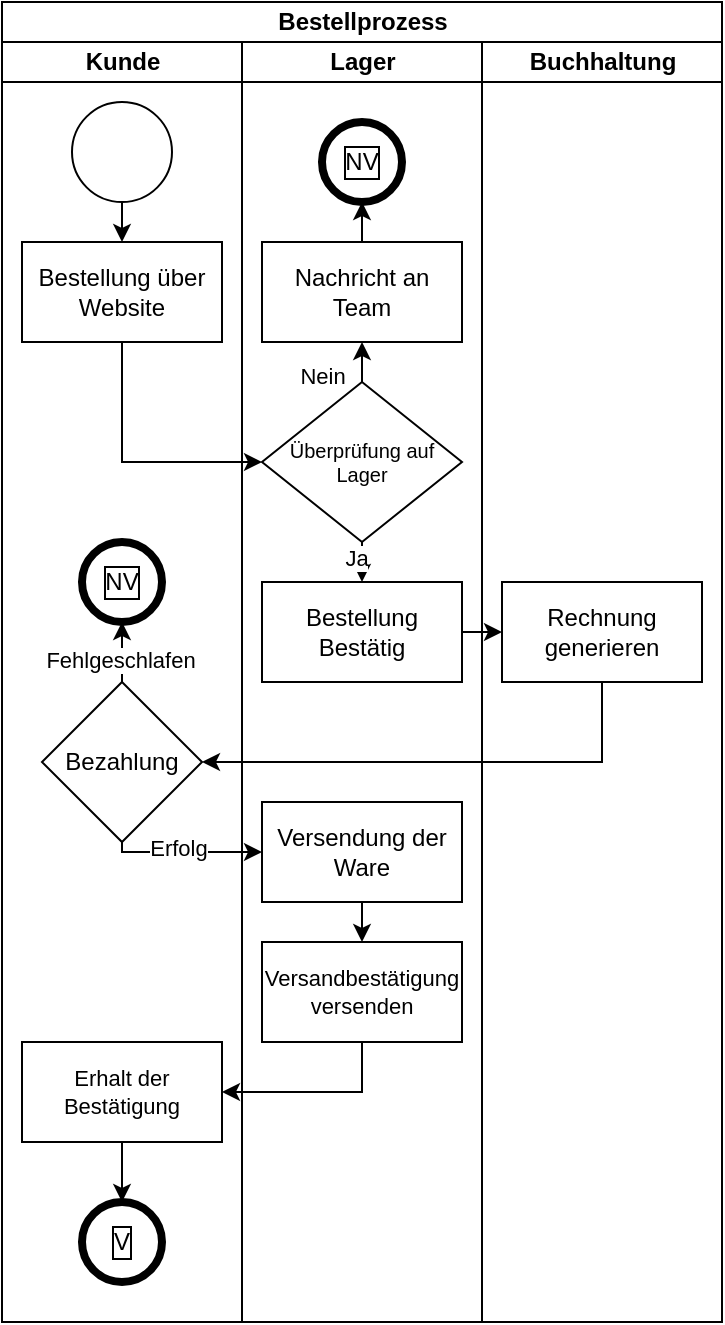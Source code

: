 <mxfile version="24.4.0" type="device">
  <diagram id="C5RBs43oDa-KdzZeNtuy" name="Page-1">
    <mxGraphModel dx="662" dy="464" grid="1" gridSize="10" guides="1" tooltips="1" connect="1" arrows="1" fold="1" page="1" pageScale="1" pageWidth="827" pageHeight="1169" background="none" math="0" shadow="0">
      <root>
        <mxCell id="WIyWlLk6GJQsqaUBKTNV-0" />
        <mxCell id="WIyWlLk6GJQsqaUBKTNV-1" parent="WIyWlLk6GJQsqaUBKTNV-0" />
        <mxCell id="2GEWoy9SdsrAs0yON6EI-13" value="Bestellprozess" style="swimlane;childLayout=stackLayout;resizeParent=1;resizeParentMax=0;startSize=20;html=1;" vertex="1" parent="WIyWlLk6GJQsqaUBKTNV-1">
          <mxGeometry x="60.0" y="40" width="360" height="660" as="geometry" />
        </mxCell>
        <mxCell id="2GEWoy9SdsrAs0yON6EI-14" value="Kunde" style="swimlane;startSize=20;html=1;" vertex="1" parent="2GEWoy9SdsrAs0yON6EI-13">
          <mxGeometry y="20" width="120" height="640" as="geometry">
            <mxRectangle y="20" width="40" height="460" as="alternateBounds" />
          </mxGeometry>
        </mxCell>
        <mxCell id="2GEWoy9SdsrAs0yON6EI-22" style="edgeStyle=orthogonalEdgeStyle;rounded=0;orthogonalLoop=1;jettySize=auto;html=1;exitX=0.5;exitY=1;exitDx=0;exitDy=0;entryX=0.5;entryY=0;entryDx=0;entryDy=0;" edge="1" parent="2GEWoy9SdsrAs0yON6EI-14" target="2GEWoy9SdsrAs0yON6EI-21">
          <mxGeometry relative="1" as="geometry">
            <mxPoint x="60.0" y="80" as="sourcePoint" />
          </mxGeometry>
        </mxCell>
        <mxCell id="2GEWoy9SdsrAs0yON6EI-21" value="Bestellung über Website" style="rounded=0;whiteSpace=wrap;html=1;" vertex="1" parent="2GEWoy9SdsrAs0yON6EI-14">
          <mxGeometry x="10" y="100" width="100" height="50" as="geometry" />
        </mxCell>
        <mxCell id="2GEWoy9SdsrAs0yON6EI-26" value="" style="ellipse;whiteSpace=wrap;html=1;aspect=fixed;" vertex="1" parent="2GEWoy9SdsrAs0yON6EI-14">
          <mxGeometry x="35" y="30" width="50" height="50" as="geometry" />
        </mxCell>
        <mxCell id="2GEWoy9SdsrAs0yON6EI-48" style="edgeStyle=orthogonalEdgeStyle;rounded=0;orthogonalLoop=1;jettySize=auto;html=1;exitX=0.5;exitY=1;exitDx=0;exitDy=0;entryX=0.5;entryY=0;entryDx=0;entryDy=0;" edge="1" parent="2GEWoy9SdsrAs0yON6EI-14" source="2GEWoy9SdsrAs0yON6EI-45" target="2GEWoy9SdsrAs0yON6EI-47">
          <mxGeometry relative="1" as="geometry" />
        </mxCell>
        <mxCell id="2GEWoy9SdsrAs0yON6EI-45" value="Erhalt der Bestätigung" style="rounded=0;whiteSpace=wrap;html=1;fontSize=11;" vertex="1" parent="2GEWoy9SdsrAs0yON6EI-14">
          <mxGeometry x="10" y="500" width="100" height="50" as="geometry" />
        </mxCell>
        <mxCell id="2GEWoy9SdsrAs0yON6EI-47" value="V" style="ellipse;whiteSpace=wrap;html=1;aspect=fixed;labelBorderColor=default;strokeWidth=4;" vertex="1" parent="2GEWoy9SdsrAs0yON6EI-14">
          <mxGeometry x="40" y="580" width="40" height="40" as="geometry" />
        </mxCell>
        <mxCell id="2GEWoy9SdsrAs0yON6EI-59" style="edgeStyle=orthogonalEdgeStyle;rounded=0;orthogonalLoop=1;jettySize=auto;html=1;exitX=0.5;exitY=0;exitDx=0;exitDy=0;entryX=0.5;entryY=1;entryDx=0;entryDy=0;" edge="1" parent="2GEWoy9SdsrAs0yON6EI-14" source="2GEWoy9SdsrAs0yON6EI-54" target="2GEWoy9SdsrAs0yON6EI-50">
          <mxGeometry relative="1" as="geometry" />
        </mxCell>
        <mxCell id="2GEWoy9SdsrAs0yON6EI-60" value="Fehlgeschlafen" style="edgeLabel;html=1;align=center;verticalAlign=middle;resizable=0;points=[];" vertex="1" connectable="0" parent="2GEWoy9SdsrAs0yON6EI-59">
          <mxGeometry x="-0.27" y="1" relative="1" as="geometry">
            <mxPoint as="offset" />
          </mxGeometry>
        </mxCell>
        <mxCell id="2GEWoy9SdsrAs0yON6EI-54" value="Bezahlung" style="rhombus;whiteSpace=wrap;html=1;" vertex="1" parent="2GEWoy9SdsrAs0yON6EI-14">
          <mxGeometry x="20.0" y="320" width="80" height="80" as="geometry" />
        </mxCell>
        <mxCell id="2GEWoy9SdsrAs0yON6EI-50" value="NV" style="ellipse;whiteSpace=wrap;html=1;aspect=fixed;labelBorderColor=default;strokeWidth=4;" vertex="1" parent="2GEWoy9SdsrAs0yON6EI-14">
          <mxGeometry x="40" y="250" width="40" height="40" as="geometry" />
        </mxCell>
        <mxCell id="2GEWoy9SdsrAs0yON6EI-15" value="Lager" style="swimlane;startSize=20;html=1;" vertex="1" parent="2GEWoy9SdsrAs0yON6EI-13">
          <mxGeometry x="120" y="20" width="120" height="640" as="geometry">
            <mxRectangle x="120" y="20" width="40" height="460" as="alternateBounds" />
          </mxGeometry>
        </mxCell>
        <mxCell id="2GEWoy9SdsrAs0yON6EI-30" style="edgeStyle=orthogonalEdgeStyle;rounded=0;orthogonalLoop=1;jettySize=auto;html=1;exitX=0.5;exitY=1;exitDx=0;exitDy=0;entryX=0.5;entryY=0;entryDx=0;entryDy=0;" edge="1" parent="2GEWoy9SdsrAs0yON6EI-15" source="2GEWoy9SdsrAs0yON6EI-27" target="2GEWoy9SdsrAs0yON6EI-29">
          <mxGeometry relative="1" as="geometry" />
        </mxCell>
        <mxCell id="2GEWoy9SdsrAs0yON6EI-31" value="Ja" style="edgeLabel;html=1;align=center;verticalAlign=middle;resizable=0;points=[];" vertex="1" connectable="0" parent="2GEWoy9SdsrAs0yON6EI-30">
          <mxGeometry x="-0.198" y="-3" relative="1" as="geometry">
            <mxPoint as="offset" />
          </mxGeometry>
        </mxCell>
        <mxCell id="2GEWoy9SdsrAs0yON6EI-33" style="edgeStyle=orthogonalEdgeStyle;rounded=0;orthogonalLoop=1;jettySize=auto;html=1;exitX=0.5;exitY=0;exitDx=0;exitDy=0;entryX=0.5;entryY=1;entryDx=0;entryDy=0;" edge="1" parent="2GEWoy9SdsrAs0yON6EI-15" source="2GEWoy9SdsrAs0yON6EI-27" target="2GEWoy9SdsrAs0yON6EI-32">
          <mxGeometry relative="1" as="geometry" />
        </mxCell>
        <mxCell id="2GEWoy9SdsrAs0yON6EI-34" value="Nein" style="edgeLabel;html=1;align=center;verticalAlign=middle;resizable=0;points=[];" vertex="1" connectable="0" parent="2GEWoy9SdsrAs0yON6EI-33">
          <mxGeometry x="-0.333" y="1" relative="1" as="geometry">
            <mxPoint x="-19" y="3" as="offset" />
          </mxGeometry>
        </mxCell>
        <mxCell id="2GEWoy9SdsrAs0yON6EI-27" value="Überprüfung auf Lager" style="rhombus;whiteSpace=wrap;html=1;fontSize=10;" vertex="1" parent="2GEWoy9SdsrAs0yON6EI-15">
          <mxGeometry x="10" y="170" width="100" height="80" as="geometry" />
        </mxCell>
        <mxCell id="2GEWoy9SdsrAs0yON6EI-29" value="Bestellung Bestätig" style="rounded=0;whiteSpace=wrap;html=1;" vertex="1" parent="2GEWoy9SdsrAs0yON6EI-15">
          <mxGeometry x="10" y="270" width="100" height="50" as="geometry" />
        </mxCell>
        <mxCell id="2GEWoy9SdsrAs0yON6EI-61" style="edgeStyle=orthogonalEdgeStyle;rounded=0;orthogonalLoop=1;jettySize=auto;html=1;exitX=0.5;exitY=0;exitDx=0;exitDy=0;entryX=0.5;entryY=1;entryDx=0;entryDy=0;" edge="1" parent="2GEWoy9SdsrAs0yON6EI-15" source="2GEWoy9SdsrAs0yON6EI-32" target="2GEWoy9SdsrAs0yON6EI-58">
          <mxGeometry relative="1" as="geometry" />
        </mxCell>
        <mxCell id="2GEWoy9SdsrAs0yON6EI-32" value="Nachricht an Team" style="rounded=0;whiteSpace=wrap;html=1;" vertex="1" parent="2GEWoy9SdsrAs0yON6EI-15">
          <mxGeometry x="10" y="100" width="100" height="50" as="geometry" />
        </mxCell>
        <mxCell id="2GEWoy9SdsrAs0yON6EI-44" style="edgeStyle=orthogonalEdgeStyle;rounded=0;orthogonalLoop=1;jettySize=auto;html=1;exitX=0.5;exitY=1;exitDx=0;exitDy=0;entryX=0.5;entryY=0;entryDx=0;entryDy=0;" edge="1" parent="2GEWoy9SdsrAs0yON6EI-15" source="2GEWoy9SdsrAs0yON6EI-41" target="2GEWoy9SdsrAs0yON6EI-43">
          <mxGeometry relative="1" as="geometry" />
        </mxCell>
        <mxCell id="2GEWoy9SdsrAs0yON6EI-41" value="Versendung der Ware" style="rounded=0;whiteSpace=wrap;html=1;" vertex="1" parent="2GEWoy9SdsrAs0yON6EI-15">
          <mxGeometry x="10" y="380" width="100" height="50" as="geometry" />
        </mxCell>
        <mxCell id="2GEWoy9SdsrAs0yON6EI-43" value="Versandbestätigung versenden" style="rounded=0;whiteSpace=wrap;html=1;fontSize=11;" vertex="1" parent="2GEWoy9SdsrAs0yON6EI-15">
          <mxGeometry x="10" y="450" width="100" height="50" as="geometry" />
        </mxCell>
        <mxCell id="2GEWoy9SdsrAs0yON6EI-58" value="NV" style="ellipse;whiteSpace=wrap;html=1;aspect=fixed;labelBorderColor=default;strokeWidth=4;" vertex="1" parent="2GEWoy9SdsrAs0yON6EI-15">
          <mxGeometry x="40" y="40" width="40" height="40" as="geometry" />
        </mxCell>
        <mxCell id="2GEWoy9SdsrAs0yON6EI-16" value="Buchhaltung" style="swimlane;startSize=20;html=1;" vertex="1" parent="2GEWoy9SdsrAs0yON6EI-13">
          <mxGeometry x="240" y="20" width="120" height="640" as="geometry" />
        </mxCell>
        <mxCell id="2GEWoy9SdsrAs0yON6EI-36" value="Rechnung generieren" style="rounded=0;whiteSpace=wrap;html=1;" vertex="1" parent="2GEWoy9SdsrAs0yON6EI-16">
          <mxGeometry x="10" y="270" width="100" height="50" as="geometry" />
        </mxCell>
        <mxCell id="2GEWoy9SdsrAs0yON6EI-28" style="edgeStyle=orthogonalEdgeStyle;rounded=0;orthogonalLoop=1;jettySize=auto;html=1;exitX=0.5;exitY=1;exitDx=0;exitDy=0;entryX=0;entryY=0.5;entryDx=0;entryDy=0;" edge="1" parent="2GEWoy9SdsrAs0yON6EI-13" source="2GEWoy9SdsrAs0yON6EI-21" target="2GEWoy9SdsrAs0yON6EI-27">
          <mxGeometry relative="1" as="geometry" />
        </mxCell>
        <mxCell id="2GEWoy9SdsrAs0yON6EI-37" style="edgeStyle=orthogonalEdgeStyle;rounded=0;orthogonalLoop=1;jettySize=auto;html=1;exitX=1;exitY=0.5;exitDx=0;exitDy=0;entryX=0;entryY=0.5;entryDx=0;entryDy=0;" edge="1" parent="2GEWoy9SdsrAs0yON6EI-13" source="2GEWoy9SdsrAs0yON6EI-29" target="2GEWoy9SdsrAs0yON6EI-36">
          <mxGeometry relative="1" as="geometry" />
        </mxCell>
        <mxCell id="2GEWoy9SdsrAs0yON6EI-46" style="edgeStyle=orthogonalEdgeStyle;rounded=0;orthogonalLoop=1;jettySize=auto;html=1;exitX=0.5;exitY=1;exitDx=0;exitDy=0;entryX=1;entryY=0.5;entryDx=0;entryDy=0;" edge="1" parent="2GEWoy9SdsrAs0yON6EI-13" source="2GEWoy9SdsrAs0yON6EI-43" target="2GEWoy9SdsrAs0yON6EI-45">
          <mxGeometry relative="1" as="geometry" />
        </mxCell>
        <mxCell id="2GEWoy9SdsrAs0yON6EI-55" style="edgeStyle=orthogonalEdgeStyle;rounded=0;orthogonalLoop=1;jettySize=auto;html=1;exitX=0.5;exitY=1;exitDx=0;exitDy=0;entryX=1;entryY=0.5;entryDx=0;entryDy=0;" edge="1" parent="2GEWoy9SdsrAs0yON6EI-13" source="2GEWoy9SdsrAs0yON6EI-36" target="2GEWoy9SdsrAs0yON6EI-54">
          <mxGeometry relative="1" as="geometry" />
        </mxCell>
        <mxCell id="2GEWoy9SdsrAs0yON6EI-56" style="edgeStyle=orthogonalEdgeStyle;rounded=0;orthogonalLoop=1;jettySize=auto;html=1;exitX=0.5;exitY=1;exitDx=0;exitDy=0;entryX=0;entryY=0.5;entryDx=0;entryDy=0;" edge="1" parent="2GEWoy9SdsrAs0yON6EI-13" source="2GEWoy9SdsrAs0yON6EI-54" target="2GEWoy9SdsrAs0yON6EI-41">
          <mxGeometry relative="1" as="geometry">
            <Array as="points">
              <mxPoint x="60" y="425" />
            </Array>
          </mxGeometry>
        </mxCell>
        <mxCell id="2GEWoy9SdsrAs0yON6EI-57" value="Erfolg" style="edgeLabel;html=1;align=center;verticalAlign=middle;resizable=0;points=[];" vertex="1" connectable="0" parent="2GEWoy9SdsrAs0yON6EI-56">
          <mxGeometry x="-0.135" y="2" relative="1" as="geometry">
            <mxPoint as="offset" />
          </mxGeometry>
        </mxCell>
      </root>
    </mxGraphModel>
  </diagram>
</mxfile>
